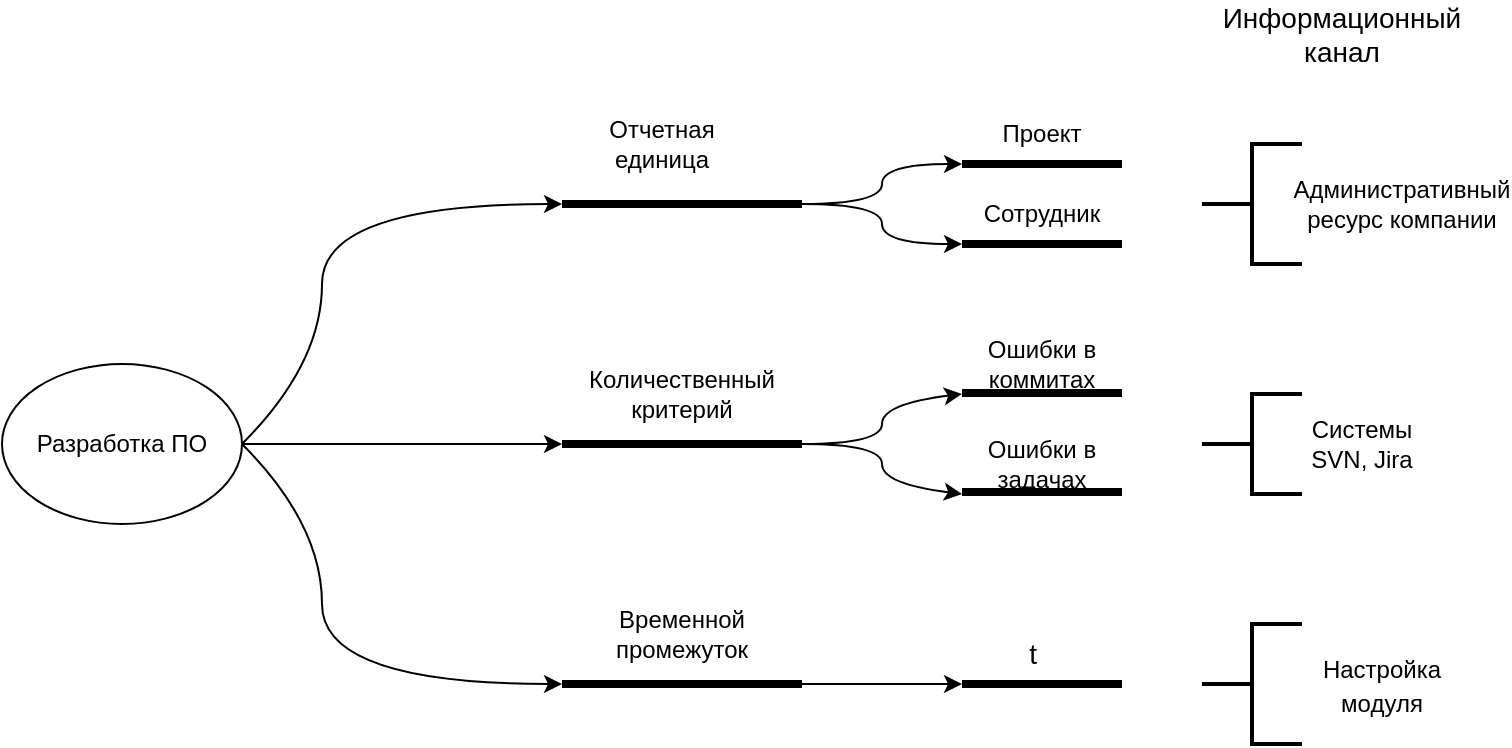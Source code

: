 <mxfile version="20.3.0" type="device"><diagram name="Page-1" id="42789a77-a242-8287-6e28-9cd8cfd52e62"><mxGraphModel dx="1422" dy="873" grid="1" gridSize="10" guides="1" tooltips="1" connect="1" arrows="1" fold="1" page="1" pageScale="1" pageWidth="1100" pageHeight="850" background="none" math="0" shadow="0"><root><mxCell id="0"/><mxCell id="1" parent="0"/><mxCell id="D4ORt1JfjYYv2uU7rWBf-1" value="Разработка ПО" style="ellipse;whiteSpace=wrap;html=1;" parent="1" vertex="1"><mxGeometry x="80" y="360" width="120" height="80" as="geometry"/></mxCell><mxCell id="D4ORt1JfjYYv2uU7rWBf-2" value="" style="endArrow=none;html=1;rounded=0;strokeWidth=4;" parent="1" edge="1"><mxGeometry width="50" height="50" relative="1" as="geometry"><mxPoint x="360" y="280" as="sourcePoint"/><mxPoint x="480" y="280" as="targetPoint"/></mxGeometry></mxCell><mxCell id="D4ORt1JfjYYv2uU7rWBf-3" value="" style="endArrow=none;html=1;rounded=0;strokeWidth=4;" parent="1" edge="1"><mxGeometry width="50" height="50" relative="1" as="geometry"><mxPoint x="360" y="400" as="sourcePoint"/><mxPoint x="480" y="400" as="targetPoint"/></mxGeometry></mxCell><mxCell id="D4ORt1JfjYYv2uU7rWBf-4" value="" style="endArrow=none;html=1;rounded=0;strokeWidth=4;" parent="1" edge="1"><mxGeometry width="50" height="50" relative="1" as="geometry"><mxPoint x="360" y="520" as="sourcePoint"/><mxPoint x="480" y="520" as="targetPoint"/></mxGeometry></mxCell><mxCell id="D4ORt1JfjYYv2uU7rWBf-5" value="" style="curved=1;endArrow=classic;html=1;rounded=0;strokeWidth=1;exitX=1;exitY=0.5;exitDx=0;exitDy=0;" parent="1" source="D4ORt1JfjYYv2uU7rWBf-1" edge="1"><mxGeometry width="50" height="50" relative="1" as="geometry"><mxPoint x="230" y="395" as="sourcePoint"/><mxPoint x="360" y="280" as="targetPoint"/><Array as="points"><mxPoint x="240" y="360"/><mxPoint x="240" y="280"/></Array></mxGeometry></mxCell><mxCell id="D4ORt1JfjYYv2uU7rWBf-6" value="" style="curved=1;endArrow=classic;html=1;rounded=0;strokeWidth=1;exitX=1;exitY=0.5;exitDx=0;exitDy=0;" parent="1" source="D4ORt1JfjYYv2uU7rWBf-1" edge="1"><mxGeometry width="50" height="50" relative="1" as="geometry"><mxPoint x="250" y="460" as="sourcePoint"/><mxPoint x="360" y="400" as="targetPoint"/><Array as="points"><mxPoint x="240" y="400"/><mxPoint x="320" y="400"/></Array></mxGeometry></mxCell><mxCell id="D4ORt1JfjYYv2uU7rWBf-8" value="" style="curved=1;endArrow=classic;html=1;rounded=0;strokeWidth=1;exitX=1;exitY=0.5;exitDx=0;exitDy=0;" parent="1" source="D4ORt1JfjYYv2uU7rWBf-1" edge="1"><mxGeometry width="50" height="50" relative="1" as="geometry"><mxPoint x="230" y="500" as="sourcePoint"/><mxPoint x="360" y="520" as="targetPoint"/><Array as="points"><mxPoint x="240" y="440"/><mxPoint x="240" y="520"/></Array></mxGeometry></mxCell><mxCell id="D4ORt1JfjYYv2uU7rWBf-9" value="Отчетная единица" style="text;html=1;strokeColor=none;fillColor=none;align=center;verticalAlign=middle;whiteSpace=wrap;rounded=0;" parent="1" vertex="1"><mxGeometry x="370" y="230" width="80" height="40" as="geometry"/></mxCell><mxCell id="D4ORt1JfjYYv2uU7rWBf-10" value="Количественный критерий" style="text;html=1;strokeColor=none;fillColor=none;align=center;verticalAlign=middle;whiteSpace=wrap;rounded=0;" parent="1" vertex="1"><mxGeometry x="375" y="350" width="90" height="50" as="geometry"/></mxCell><mxCell id="D4ORt1JfjYYv2uU7rWBf-11" value="Временной промежуток" style="text;html=1;strokeColor=none;fillColor=none;align=center;verticalAlign=middle;whiteSpace=wrap;rounded=0;" parent="1" vertex="1"><mxGeometry x="390" y="480" width="60" height="30" as="geometry"/></mxCell><mxCell id="D4ORt1JfjYYv2uU7rWBf-12" value="" style="endArrow=none;html=1;rounded=0;strokeWidth=4;" parent="1" edge="1"><mxGeometry width="50" height="50" relative="1" as="geometry"><mxPoint x="560" y="260" as="sourcePoint"/><mxPoint x="640" y="260" as="targetPoint"/></mxGeometry></mxCell><mxCell id="D4ORt1JfjYYv2uU7rWBf-13" value="" style="endArrow=none;html=1;rounded=0;strokeWidth=4;" parent="1" edge="1"><mxGeometry width="50" height="50" relative="1" as="geometry"><mxPoint x="560" y="300" as="sourcePoint"/><mxPoint x="640" y="300" as="targetPoint"/></mxGeometry></mxCell><mxCell id="D4ORt1JfjYYv2uU7rWBf-14" value="" style="endArrow=none;html=1;rounded=0;strokeWidth=4;" parent="1" edge="1"><mxGeometry width="50" height="50" relative="1" as="geometry"><mxPoint x="560" y="374.5" as="sourcePoint"/><mxPoint x="640" y="374.5" as="targetPoint"/></mxGeometry></mxCell><mxCell id="D4ORt1JfjYYv2uU7rWBf-15" value="" style="endArrow=none;html=1;rounded=0;strokeWidth=4;" parent="1" edge="1"><mxGeometry width="50" height="50" relative="1" as="geometry"><mxPoint x="560" y="424" as="sourcePoint"/><mxPoint x="640" y="424" as="targetPoint"/></mxGeometry></mxCell><mxCell id="D4ORt1JfjYYv2uU7rWBf-16" value="" style="endArrow=none;html=1;rounded=0;strokeWidth=4;" parent="1" edge="1"><mxGeometry width="50" height="50" relative="1" as="geometry"><mxPoint x="560" y="520" as="sourcePoint"/><mxPoint x="640" y="520" as="targetPoint"/></mxGeometry></mxCell><mxCell id="D4ORt1JfjYYv2uU7rWBf-19" value="" style="curved=1;endArrow=classic;html=1;rounded=0;strokeWidth=1;" parent="1" edge="1"><mxGeometry width="50" height="50" relative="1" as="geometry"><mxPoint x="480" y="280" as="sourcePoint"/><mxPoint x="560" y="260" as="targetPoint"/><Array as="points"><mxPoint x="520" y="280"/><mxPoint x="520" y="260"/></Array></mxGeometry></mxCell><mxCell id="D4ORt1JfjYYv2uU7rWBf-20" value="" style="curved=1;endArrow=classic;html=1;rounded=0;strokeWidth=1;" parent="1" edge="1"><mxGeometry width="50" height="50" relative="1" as="geometry"><mxPoint x="480" y="280" as="sourcePoint"/><mxPoint x="560" y="300" as="targetPoint"/><Array as="points"><mxPoint x="520" y="280"/><mxPoint x="520" y="300"/></Array></mxGeometry></mxCell><mxCell id="D4ORt1JfjYYv2uU7rWBf-23" value="" style="curved=1;endArrow=classic;html=1;rounded=0;strokeWidth=1;entryX=0;entryY=1;entryDx=0;entryDy=0;" parent="1" target="D4ORt1JfjYYv2uU7rWBf-32" edge="1"><mxGeometry width="50" height="50" relative="1" as="geometry"><mxPoint x="480" y="400" as="sourcePoint"/><mxPoint x="560" y="380" as="targetPoint"/><Array as="points"><mxPoint x="520" y="400"/><mxPoint x="520" y="380"/></Array></mxGeometry></mxCell><mxCell id="D4ORt1JfjYYv2uU7rWBf-24" value="" style="curved=1;endArrow=classic;html=1;rounded=0;strokeWidth=1;entryX=0;entryY=1;entryDx=0;entryDy=0;" parent="1" target="D4ORt1JfjYYv2uU7rWBf-33" edge="1"><mxGeometry width="50" height="50" relative="1" as="geometry"><mxPoint x="480" y="400" as="sourcePoint"/><mxPoint x="560" y="420" as="targetPoint"/><Array as="points"><mxPoint x="520" y="400"/><mxPoint x="520" y="420"/></Array></mxGeometry></mxCell><mxCell id="D4ORt1JfjYYv2uU7rWBf-25" value="" style="curved=1;endArrow=classic;html=1;rounded=0;strokeWidth=1;" parent="1" edge="1"><mxGeometry width="50" height="50" relative="1" as="geometry"><mxPoint x="480" y="520" as="sourcePoint"/><mxPoint x="560" y="520" as="targetPoint"/><Array as="points"/></mxGeometry></mxCell><mxCell id="D4ORt1JfjYYv2uU7rWBf-26" value="" style="strokeWidth=2;html=1;shape=mxgraph.flowchart.annotation_2;align=left;labelPosition=right;pointerEvents=1;" parent="1" vertex="1"><mxGeometry x="680" y="375" width="50" height="50" as="geometry"/></mxCell><mxCell id="D4ORt1JfjYYv2uU7rWBf-27" value="Системы SVN, Jira" style="text;html=1;strokeColor=none;fillColor=none;align=center;verticalAlign=middle;whiteSpace=wrap;rounded=0;" parent="1" vertex="1"><mxGeometry x="730" y="385" width="60" height="30" as="geometry"/></mxCell><mxCell id="D4ORt1JfjYYv2uU7rWBf-28" value="" style="strokeWidth=2;html=1;shape=mxgraph.flowchart.annotation_2;align=left;labelPosition=right;pointerEvents=1;" parent="1" vertex="1"><mxGeometry x="680" y="250" width="50" height="60" as="geometry"/></mxCell><mxCell id="D4ORt1JfjYYv2uU7rWBf-30" value="Проект" style="text;html=1;strokeColor=none;fillColor=none;align=center;verticalAlign=middle;whiteSpace=wrap;rounded=0;" parent="1" vertex="1"><mxGeometry x="560" y="230" width="80" height="30" as="geometry"/></mxCell><mxCell id="D4ORt1JfjYYv2uU7rWBf-31" value="Сотрудник" style="text;html=1;strokeColor=none;fillColor=none;align=center;verticalAlign=middle;whiteSpace=wrap;rounded=0;" parent="1" vertex="1"><mxGeometry x="560" y="270" width="80" height="30" as="geometry"/></mxCell><mxCell id="D4ORt1JfjYYv2uU7rWBf-32" value="Ошибки в коммитах" style="text;html=1;strokeColor=none;fillColor=none;align=center;verticalAlign=middle;whiteSpace=wrap;rounded=0;" parent="1" vertex="1"><mxGeometry x="560" y="345" width="80" height="30" as="geometry"/></mxCell><mxCell id="D4ORt1JfjYYv2uU7rWBf-33" value="Ошибки в задачах" style="text;html=1;strokeColor=none;fillColor=none;align=center;verticalAlign=middle;whiteSpace=wrap;rounded=0;" parent="1" vertex="1"><mxGeometry x="560" y="395" width="80" height="30" as="geometry"/></mxCell><mxCell id="D4ORt1JfjYYv2uU7rWBf-34" value="Административный ресурс компании" style="text;html=1;strokeColor=none;fillColor=none;align=center;verticalAlign=middle;whiteSpace=wrap;rounded=0;" parent="1" vertex="1"><mxGeometry x="750" y="265" width="60" height="30" as="geometry"/></mxCell><mxCell id="D4ORt1JfjYYv2uU7rWBf-35" value="&lt;font style=&quot;font-size: 14px;&quot;&gt;Информационный канал&lt;/font&gt;" style="text;html=1;strokeColor=none;fillColor=none;align=center;verticalAlign=middle;whiteSpace=wrap;rounded=0;" parent="1" vertex="1"><mxGeometry x="720" y="180" width="60" height="30" as="geometry"/></mxCell><mxCell id="D4ORt1JfjYYv2uU7rWBf-36" value="t" style="text;html=1;align=center;verticalAlign=middle;resizable=0;points=[];autosize=1;strokeColor=none;fillColor=none;fontSize=14;" parent="1" vertex="1"><mxGeometry x="580" y="490" width="30" height="30" as="geometry"/></mxCell><mxCell id="D4ORt1JfjYYv2uU7rWBf-37" value="" style="strokeWidth=2;html=1;shape=mxgraph.flowchart.annotation_2;align=left;labelPosition=right;pointerEvents=1;fontSize=14;" parent="1" vertex="1"><mxGeometry x="680" y="490" width="50" height="60" as="geometry"/></mxCell><mxCell id="D4ORt1JfjYYv2uU7rWBf-38" value="&lt;font style=&quot;font-size: 12px;&quot;&gt;Настройка модуля&lt;/font&gt;" style="text;html=1;strokeColor=none;fillColor=none;align=center;verticalAlign=middle;whiteSpace=wrap;rounded=0;fontSize=14;" parent="1" vertex="1"><mxGeometry x="740" y="505" width="60" height="30" as="geometry"/></mxCell></root></mxGraphModel></diagram></mxfile>